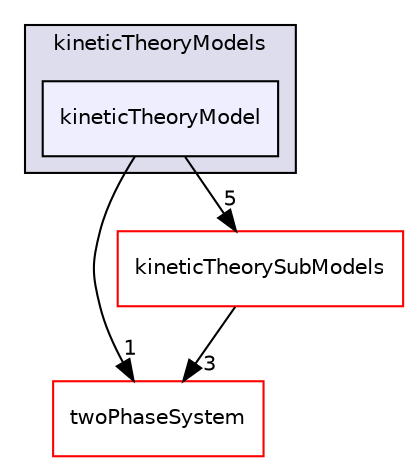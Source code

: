 digraph "kineticTheoryModel" {
  bgcolor=transparent;
  compound=true
  node [ fontsize="10", fontname="Helvetica"];
  edge [ labelfontsize="10", labelfontname="Helvetica"];
  subgraph clusterdir_ed2d56e502992d65035ff68b2a9a1135 {
    graph [ bgcolor="#ddddee", pencolor="black", label="kineticTheoryModels" fontname="Helvetica", fontsize="10", URL="dir_ed2d56e502992d65035ff68b2a9a1135.html"]
  dir_44c13c9e29fecf045ec0d93a50553a5e [shape=box, label="kineticTheoryModel", style="filled", fillcolor="#eeeeff", pencolor="black", URL="dir_44c13c9e29fecf045ec0d93a50553a5e.html"];
  }
  dir_c8dd8d838525102dfd397a50c2714810 [shape=box label="twoPhaseSystem" color="red" URL="dir_c8dd8d838525102dfd397a50c2714810.html"];
  dir_f981a973cbcfb4102e151acd659ce85e [shape=box label="kineticTheorySubModels" color="red" URL="dir_f981a973cbcfb4102e151acd659ce85e.html"];
  dir_44c13c9e29fecf045ec0d93a50553a5e->dir_c8dd8d838525102dfd397a50c2714810 [headlabel="1", labeldistance=1.5 headhref="dir_000140_000038.html"];
  dir_44c13c9e29fecf045ec0d93a50553a5e->dir_f981a973cbcfb4102e151acd659ce85e [headlabel="5", labeldistance=1.5 headhref="dir_000140_000049.html"];
  dir_f981a973cbcfb4102e151acd659ce85e->dir_c8dd8d838525102dfd397a50c2714810 [headlabel="3", labeldistance=1.5 headhref="dir_000049_000038.html"];
}
